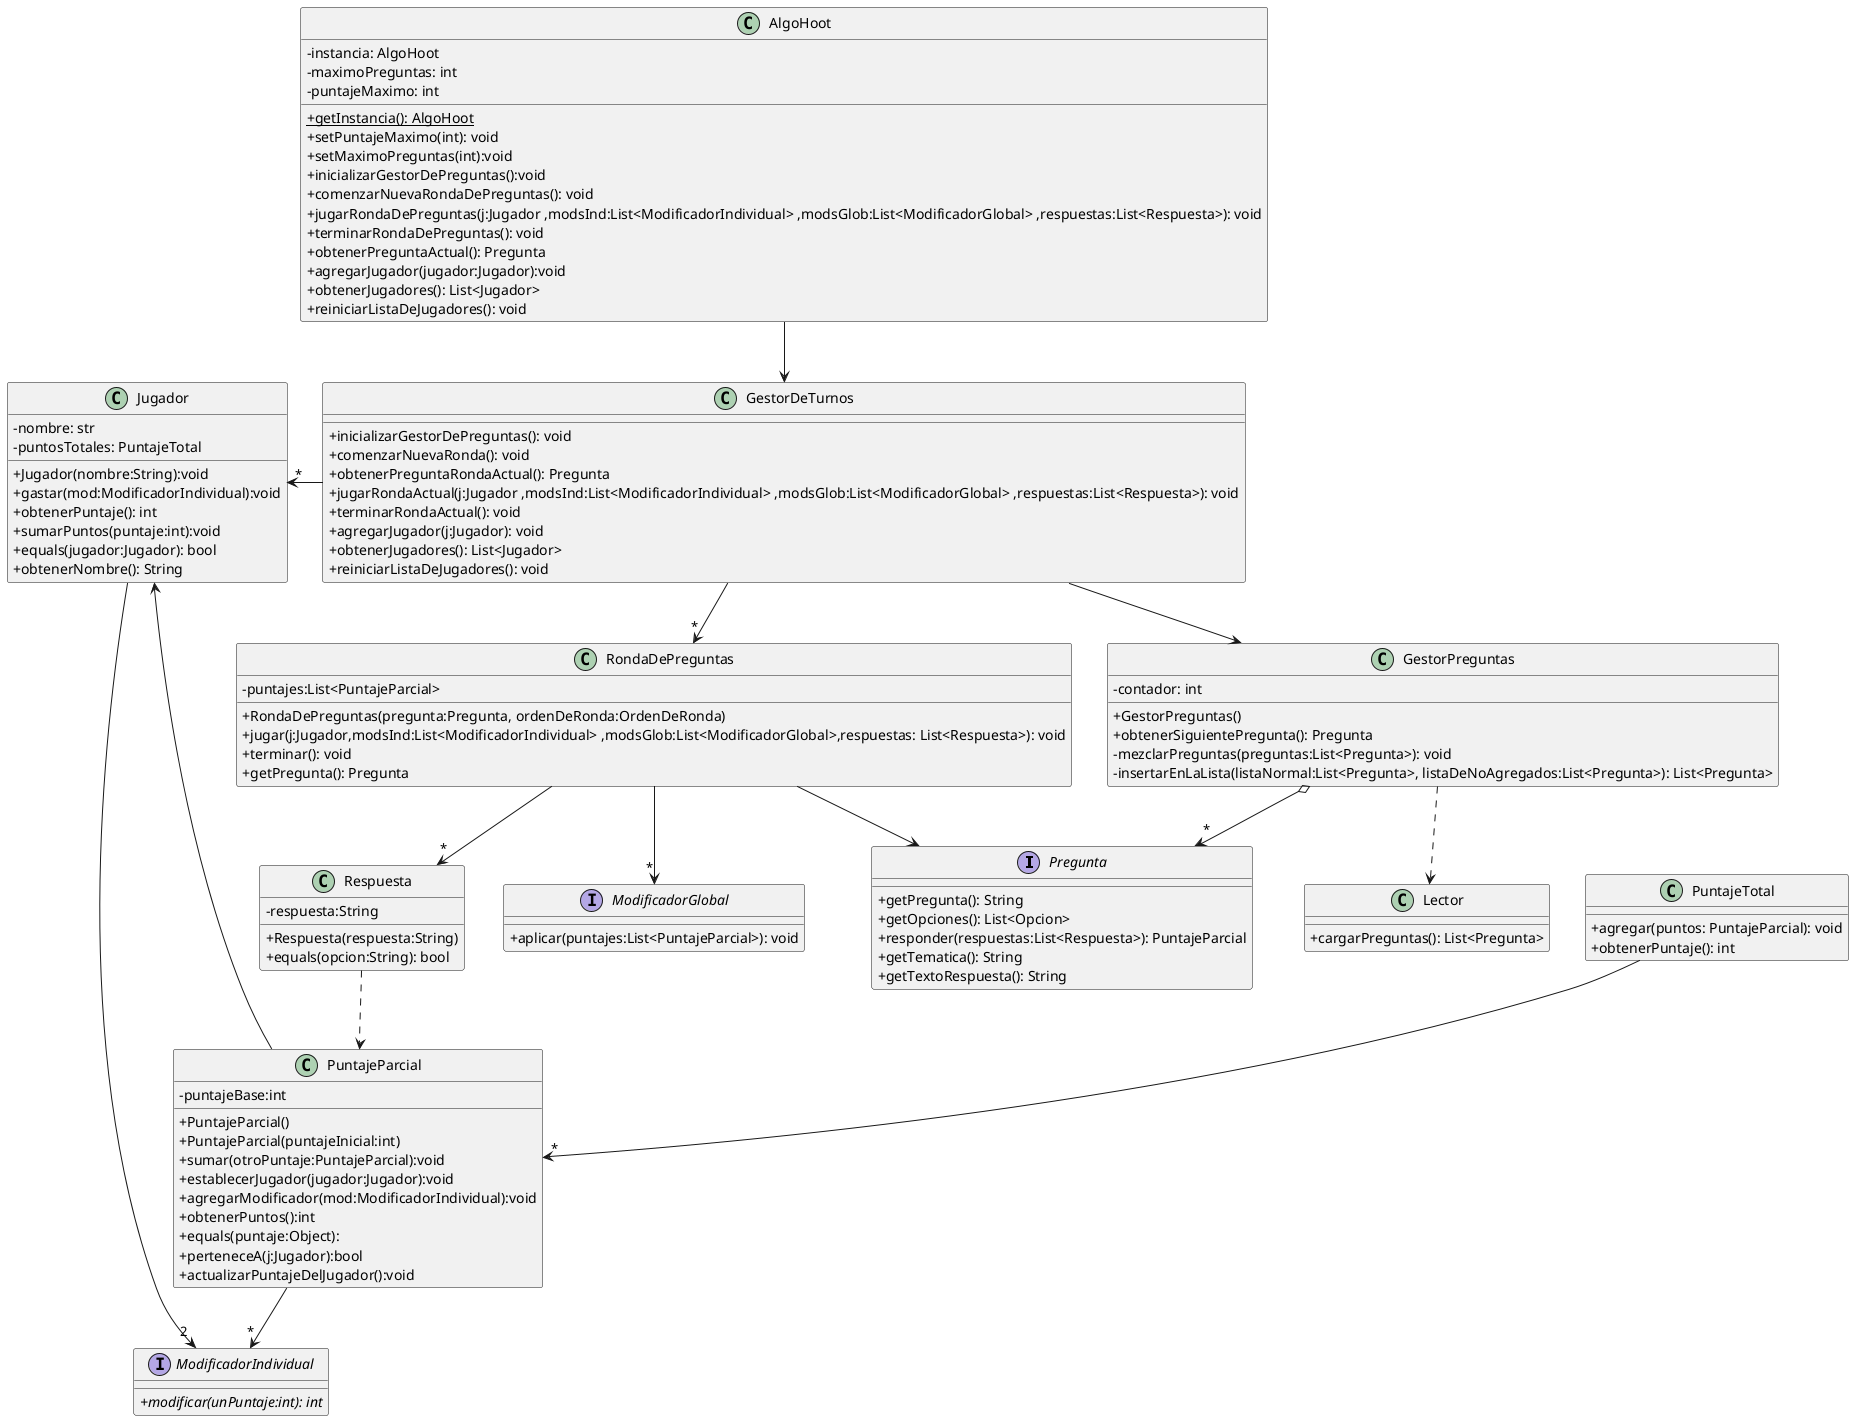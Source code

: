 @startuml clasesGenerales

skinparam monochrome false
/'skinparam monochrome true'/
/'hide circle '/
skinparam classAttributeIconSize 0

interface Pregunta {
    + getPregunta(): String
    + getOpciones(): List<Opcion>
    + responder(respuestas:List<Respuesta>): PuntajeParcial
    + getTematica(): String
    + getTextoRespuesta(): String
}

class GestorDeTurnos {
    + inicializarGestorDePreguntas(): void
    + comenzarNuevaRonda(): void
    + obtenerPreguntaRondaActual(): Pregunta
    + jugarRondaActual(j:Jugador ,modsInd:List<ModificadorIndividual> ,modsGlob:List<ModificadorGlobal> ,respuestas:List<Respuesta>): void
    + terminarRondaActual(): void
    + agregarJugador(j:Jugador): void
    + obtenerJugadores(): List<Jugador>
    + reiniciarListaDeJugadores(): void
}

class RondaDePreguntas {
    - puntajes:List<PuntajeParcial>
    + RondaDePreguntas(pregunta:Pregunta, ordenDeRonda:OrdenDeRonda)
    + jugar(j:Jugador,modsInd:List<ModificadorIndividual> ,modsGlob:List<ModificadorGlobal>,respuestas: List<Respuesta>): void
    + terminar(): void
    + getPregunta(): Pregunta
}

class GestorPreguntas {
    - contador: int
    + GestorPreguntas()
    + obtenerSiguientePregunta(): Pregunta
    - mezclarPreguntas(preguntas:List<Pregunta>): void
    - insertarEnLaLista(listaNormal:List<Pregunta>, listaDeNoAgregados:List<Pregunta>): List<Pregunta>
}

class Jugador {
    - nombre: str
    - puntosTotales: PuntajeTotal
    + Jugador(nombre:String):void
    + gastar(mod:ModificadorIndividual):void
    + obtenerPuntaje(): int
    + sumarPuntos(puntaje:int):void
    + equals(jugador:Jugador): bool
    + obtenerNombre(): String
}

class Respuesta {
    - respuesta:String
    + Respuesta(respuesta:String)
    + equals(opcion:String): bool
}

class AlgoHoot {
    - instancia: AlgoHoot
    - maximoPreguntas: int
    - puntajeMaximo: int
    + {static}getInstancia(): AlgoHoot
    + setPuntajeMaximo(int): void
    + setMaximoPreguntas(int):void
    + inicializarGestorDePreguntas():void
    + comenzarNuevaRondaDePreguntas(): void
    + jugarRondaDePreguntas(j:Jugador ,modsInd:List<ModificadorIndividual> ,modsGlob:List<ModificadorGlobal> ,respuestas:List<Respuesta>): void
    + terminarRondaDePreguntas(): void
    + obtenerPreguntaActual(): Pregunta
    + agregarJugador(jugador:Jugador):void
    + obtenerJugadores(): List<Jugador>
    + reiniciarListaDeJugadores(): void
}

class Lector{
    +cargarPreguntas(): List<Pregunta>
}

interface ModificadorIndividual{
    + {abstract} modificar(unPuntaje:int): int
}

interface ModificadorGlobal{
    +aplicar(puntajes:List<PuntajeParcial>): void
}

class PuntajeParcial{
    -puntajeBase:int
    +PuntajeParcial()
    +PuntajeParcial(puntajeInicial:int)
    +sumar(otroPuntaje:PuntajeParcial):void
    +establecerJugador(jugador:Jugador):void
    +agregarModificador(mod:ModificadorIndividual):void
    +obtenerPuntos():int
    +equals(puntaje:Object):
    +perteneceA(j:Jugador):bool
    +actualizarPuntajeDelJugador():void
}

class PuntajeTotal {
    + agregar(puntos: PuntajeParcial): void
    + obtenerPuntaje(): int

}


GestorDeTurnos -down-> GestorPreguntas
GestorDeTurnos -down-> "*" RondaDePreguntas
GestorPreguntas o-->"*" Pregunta
GestorPreguntas ..> Lector
RondaDePreguntas --> Pregunta
RondaDePreguntas --> "*" Respuesta
AlgoHoot --> GestorDeTurnos
GestorDeTurnos -left->"*" Jugador
PuntajeParcial --> Jugador
Respuesta ..> PuntajeParcial

PuntajeTotal --> "*" PuntajeParcial
PuntajeParcial --> "*" ModificadorIndividual

Jugador --> "2" ModificadorIndividual
RondaDePreguntas -->"*" ModificadorGlobal


@enduml

